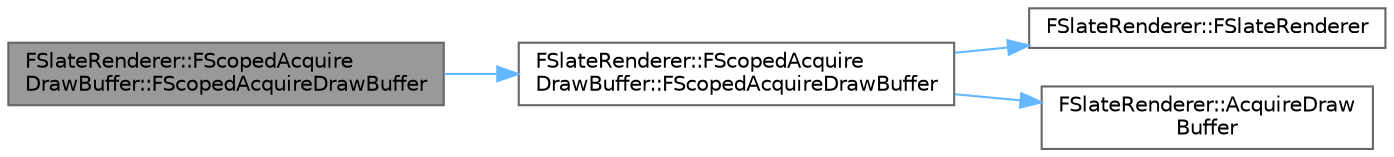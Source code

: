 digraph "FSlateRenderer::FScopedAcquireDrawBuffer::FScopedAcquireDrawBuffer"
{
 // INTERACTIVE_SVG=YES
 // LATEX_PDF_SIZE
  bgcolor="transparent";
  edge [fontname=Helvetica,fontsize=10,labelfontname=Helvetica,labelfontsize=10];
  node [fontname=Helvetica,fontsize=10,shape=box,height=0.2,width=0.4];
  rankdir="LR";
  Node1 [id="Node000001",label="FSlateRenderer::FScopedAcquire\lDrawBuffer::FScopedAcquireDrawBuffer",height=0.2,width=0.4,color="gray40", fillcolor="grey60", style="filled", fontcolor="black",tooltip=" "];
  Node1 -> Node2 [id="edge1_Node000001_Node000002",color="steelblue1",style="solid",tooltip=" "];
  Node2 [id="Node000002",label="FSlateRenderer::FScopedAcquire\lDrawBuffer::FScopedAcquireDrawBuffer",height=0.2,width=0.4,color="grey40", fillcolor="white", style="filled",URL="$dc/d8a/structFSlateRenderer_1_1FScopedAcquireDrawBuffer.html#aba924dae62f1ff65247a868c10b85d5d",tooltip=" "];
  Node2 -> Node3 [id="edge2_Node000002_Node000003",color="steelblue1",style="solid",tooltip=" "];
  Node3 [id="Node000003",label="FSlateRenderer::FSlateRenderer",height=0.2,width=0.4,color="grey40", fillcolor="white", style="filled",URL="$d4/d6a/classFSlateRenderer.html#a187346c95ab0503464c2328d7fc0a6e4",tooltip="Constructor."];
  Node2 -> Node4 [id="edge3_Node000002_Node000004",color="steelblue1",style="solid",tooltip=" "];
  Node4 [id="Node000004",label="FSlateRenderer::AcquireDraw\lBuffer",height=0.2,width=0.4,color="grey40", fillcolor="white", style="filled",URL="$d4/d6a/classFSlateRenderer.html#adb138ec386b074c8ef202778faee570b",tooltip="Returns a draw buffer that can be used by Slate windows to draw window elements."];
}
